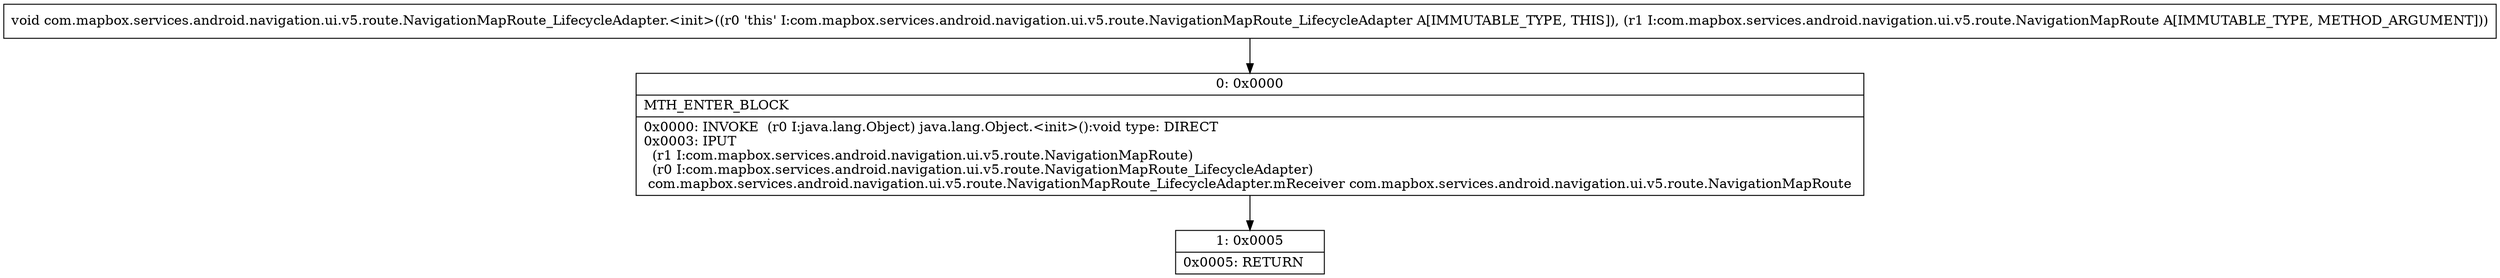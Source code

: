 digraph "CFG forcom.mapbox.services.android.navigation.ui.v5.route.NavigationMapRoute_LifecycleAdapter.\<init\>(Lcom\/mapbox\/services\/android\/navigation\/ui\/v5\/route\/NavigationMapRoute;)V" {
Node_0 [shape=record,label="{0\:\ 0x0000|MTH_ENTER_BLOCK\l|0x0000: INVOKE  (r0 I:java.lang.Object) java.lang.Object.\<init\>():void type: DIRECT \l0x0003: IPUT  \l  (r1 I:com.mapbox.services.android.navigation.ui.v5.route.NavigationMapRoute)\l  (r0 I:com.mapbox.services.android.navigation.ui.v5.route.NavigationMapRoute_LifecycleAdapter)\l com.mapbox.services.android.navigation.ui.v5.route.NavigationMapRoute_LifecycleAdapter.mReceiver com.mapbox.services.android.navigation.ui.v5.route.NavigationMapRoute \l}"];
Node_1 [shape=record,label="{1\:\ 0x0005|0x0005: RETURN   \l}"];
MethodNode[shape=record,label="{void com.mapbox.services.android.navigation.ui.v5.route.NavigationMapRoute_LifecycleAdapter.\<init\>((r0 'this' I:com.mapbox.services.android.navigation.ui.v5.route.NavigationMapRoute_LifecycleAdapter A[IMMUTABLE_TYPE, THIS]), (r1 I:com.mapbox.services.android.navigation.ui.v5.route.NavigationMapRoute A[IMMUTABLE_TYPE, METHOD_ARGUMENT])) }"];
MethodNode -> Node_0;
Node_0 -> Node_1;
}

